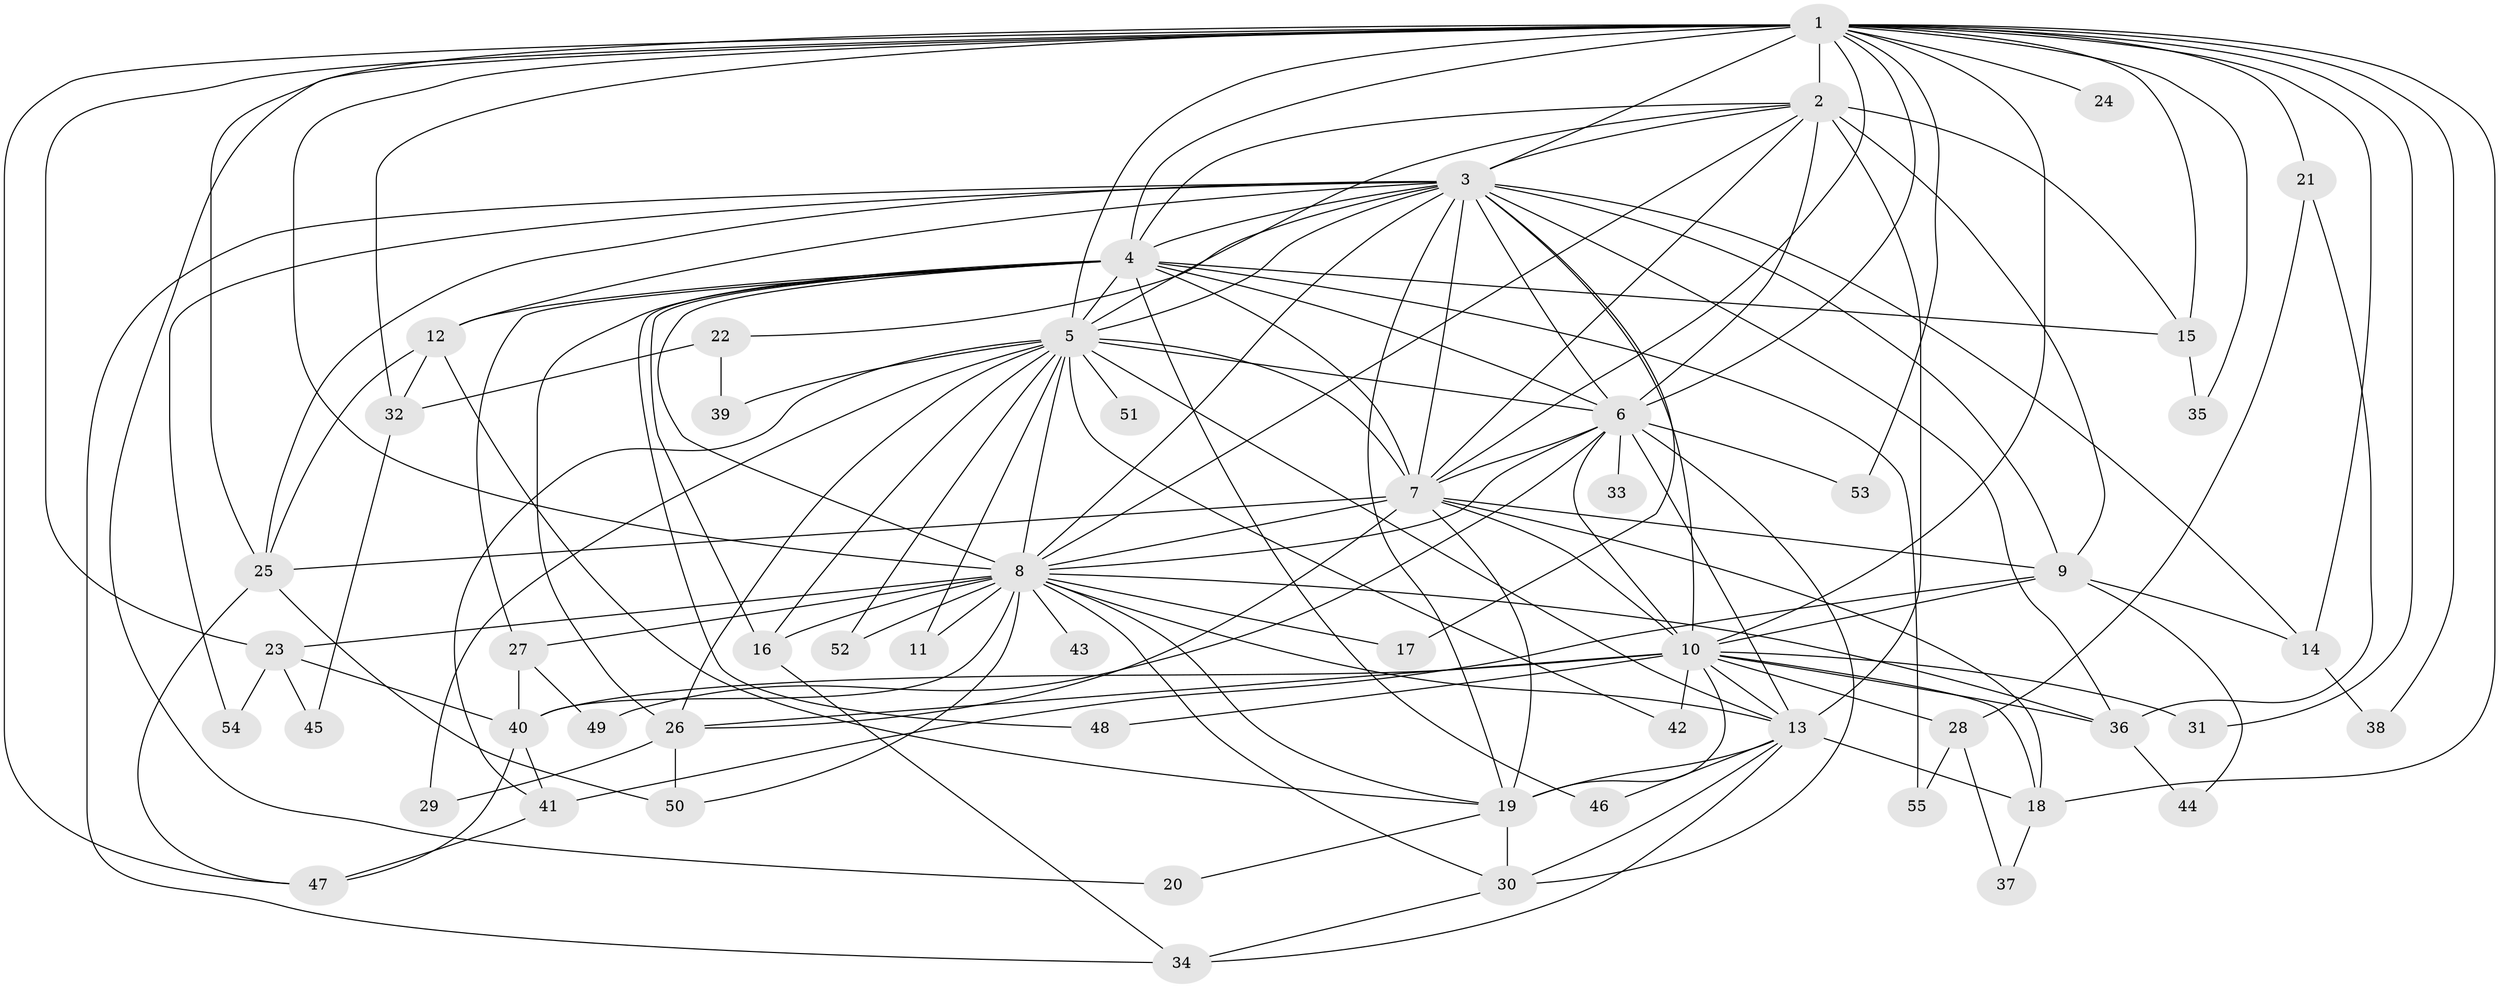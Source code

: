 // original degree distribution, {21: 0.00909090909090909, 20: 0.00909090909090909, 17: 0.01818181818181818, 18: 0.01818181818181818, 22: 0.01818181818181818, 26: 0.00909090909090909, 27: 0.00909090909090909, 7: 0.02727272727272727, 3: 0.22727272727272727, 5: 0.05454545454545454, 2: 0.4909090909090909, 4: 0.10909090909090909}
// Generated by graph-tools (version 1.1) at 2025/34/03/09/25 02:34:52]
// undirected, 55 vertices, 149 edges
graph export_dot {
graph [start="1"]
  node [color=gray90,style=filled];
  1;
  2;
  3;
  4;
  5;
  6;
  7;
  8;
  9;
  10;
  11;
  12;
  13;
  14;
  15;
  16;
  17;
  18;
  19;
  20;
  21;
  22;
  23;
  24;
  25;
  26;
  27;
  28;
  29;
  30;
  31;
  32;
  33;
  34;
  35;
  36;
  37;
  38;
  39;
  40;
  41;
  42;
  43;
  44;
  45;
  46;
  47;
  48;
  49;
  50;
  51;
  52;
  53;
  54;
  55;
  1 -- 2 [weight=3.0];
  1 -- 3 [weight=4.0];
  1 -- 4 [weight=2.0];
  1 -- 5 [weight=3.0];
  1 -- 6 [weight=3.0];
  1 -- 7 [weight=3.0];
  1 -- 8 [weight=3.0];
  1 -- 10 [weight=2.0];
  1 -- 14 [weight=1.0];
  1 -- 15 [weight=1.0];
  1 -- 18 [weight=1.0];
  1 -- 20 [weight=1.0];
  1 -- 21 [weight=2.0];
  1 -- 23 [weight=1.0];
  1 -- 24 [weight=2.0];
  1 -- 25 [weight=1.0];
  1 -- 31 [weight=1.0];
  1 -- 32 [weight=1.0];
  1 -- 35 [weight=1.0];
  1 -- 38 [weight=1.0];
  1 -- 47 [weight=1.0];
  1 -- 53 [weight=1.0];
  2 -- 3 [weight=2.0];
  2 -- 4 [weight=1.0];
  2 -- 5 [weight=1.0];
  2 -- 6 [weight=1.0];
  2 -- 7 [weight=1.0];
  2 -- 8 [weight=1.0];
  2 -- 9 [weight=1.0];
  2 -- 13 [weight=8.0];
  2 -- 15 [weight=1.0];
  3 -- 4 [weight=2.0];
  3 -- 5 [weight=2.0];
  3 -- 6 [weight=2.0];
  3 -- 7 [weight=2.0];
  3 -- 8 [weight=2.0];
  3 -- 9 [weight=2.0];
  3 -- 10 [weight=1.0];
  3 -- 12 [weight=1.0];
  3 -- 14 [weight=1.0];
  3 -- 17 [weight=1.0];
  3 -- 19 [weight=1.0];
  3 -- 22 [weight=1.0];
  3 -- 25 [weight=1.0];
  3 -- 34 [weight=1.0];
  3 -- 36 [weight=1.0];
  3 -- 54 [weight=1.0];
  4 -- 5 [weight=1.0];
  4 -- 6 [weight=1.0];
  4 -- 7 [weight=2.0];
  4 -- 8 [weight=1.0];
  4 -- 12 [weight=1.0];
  4 -- 15 [weight=1.0];
  4 -- 16 [weight=1.0];
  4 -- 26 [weight=1.0];
  4 -- 27 [weight=1.0];
  4 -- 46 [weight=1.0];
  4 -- 48 [weight=1.0];
  4 -- 55 [weight=1.0];
  5 -- 6 [weight=1.0];
  5 -- 7 [weight=1.0];
  5 -- 8 [weight=2.0];
  5 -- 11 [weight=1.0];
  5 -- 13 [weight=1.0];
  5 -- 16 [weight=1.0];
  5 -- 26 [weight=1.0];
  5 -- 29 [weight=1.0];
  5 -- 39 [weight=1.0];
  5 -- 41 [weight=1.0];
  5 -- 42 [weight=1.0];
  5 -- 51 [weight=1.0];
  5 -- 52 [weight=1.0];
  6 -- 7 [weight=1.0];
  6 -- 8 [weight=1.0];
  6 -- 10 [weight=2.0];
  6 -- 13 [weight=1.0];
  6 -- 30 [weight=1.0];
  6 -- 33 [weight=1.0];
  6 -- 49 [weight=1.0];
  6 -- 53 [weight=1.0];
  7 -- 8 [weight=1.0];
  7 -- 9 [weight=1.0];
  7 -- 10 [weight=10.0];
  7 -- 18 [weight=1.0];
  7 -- 19 [weight=1.0];
  7 -- 25 [weight=1.0];
  7 -- 26 [weight=1.0];
  8 -- 11 [weight=2.0];
  8 -- 13 [weight=1.0];
  8 -- 16 [weight=2.0];
  8 -- 17 [weight=1.0];
  8 -- 19 [weight=1.0];
  8 -- 23 [weight=1.0];
  8 -- 27 [weight=1.0];
  8 -- 30 [weight=1.0];
  8 -- 36 [weight=1.0];
  8 -- 40 [weight=2.0];
  8 -- 43 [weight=1.0];
  8 -- 50 [weight=1.0];
  8 -- 52 [weight=1.0];
  9 -- 10 [weight=2.0];
  9 -- 14 [weight=1.0];
  9 -- 41 [weight=1.0];
  9 -- 44 [weight=1.0];
  10 -- 13 [weight=1.0];
  10 -- 18 [weight=1.0];
  10 -- 19 [weight=1.0];
  10 -- 26 [weight=1.0];
  10 -- 28 [weight=1.0];
  10 -- 31 [weight=1.0];
  10 -- 36 [weight=1.0];
  10 -- 40 [weight=1.0];
  10 -- 42 [weight=1.0];
  10 -- 48 [weight=1.0];
  12 -- 19 [weight=1.0];
  12 -- 25 [weight=1.0];
  12 -- 32 [weight=1.0];
  13 -- 18 [weight=1.0];
  13 -- 19 [weight=1.0];
  13 -- 30 [weight=1.0];
  13 -- 34 [weight=1.0];
  13 -- 46 [weight=1.0];
  14 -- 38 [weight=1.0];
  15 -- 35 [weight=1.0];
  16 -- 34 [weight=1.0];
  18 -- 37 [weight=1.0];
  19 -- 20 [weight=1.0];
  19 -- 30 [weight=1.0];
  21 -- 28 [weight=1.0];
  21 -- 36 [weight=1.0];
  22 -- 32 [weight=1.0];
  22 -- 39 [weight=1.0];
  23 -- 40 [weight=1.0];
  23 -- 45 [weight=1.0];
  23 -- 54 [weight=1.0];
  25 -- 47 [weight=1.0];
  25 -- 50 [weight=1.0];
  26 -- 29 [weight=1.0];
  26 -- 50 [weight=1.0];
  27 -- 40 [weight=1.0];
  27 -- 49 [weight=1.0];
  28 -- 37 [weight=1.0];
  28 -- 55 [weight=1.0];
  30 -- 34 [weight=1.0];
  32 -- 45 [weight=1.0];
  36 -- 44 [weight=1.0];
  40 -- 41 [weight=1.0];
  40 -- 47 [weight=1.0];
  41 -- 47 [weight=1.0];
}
